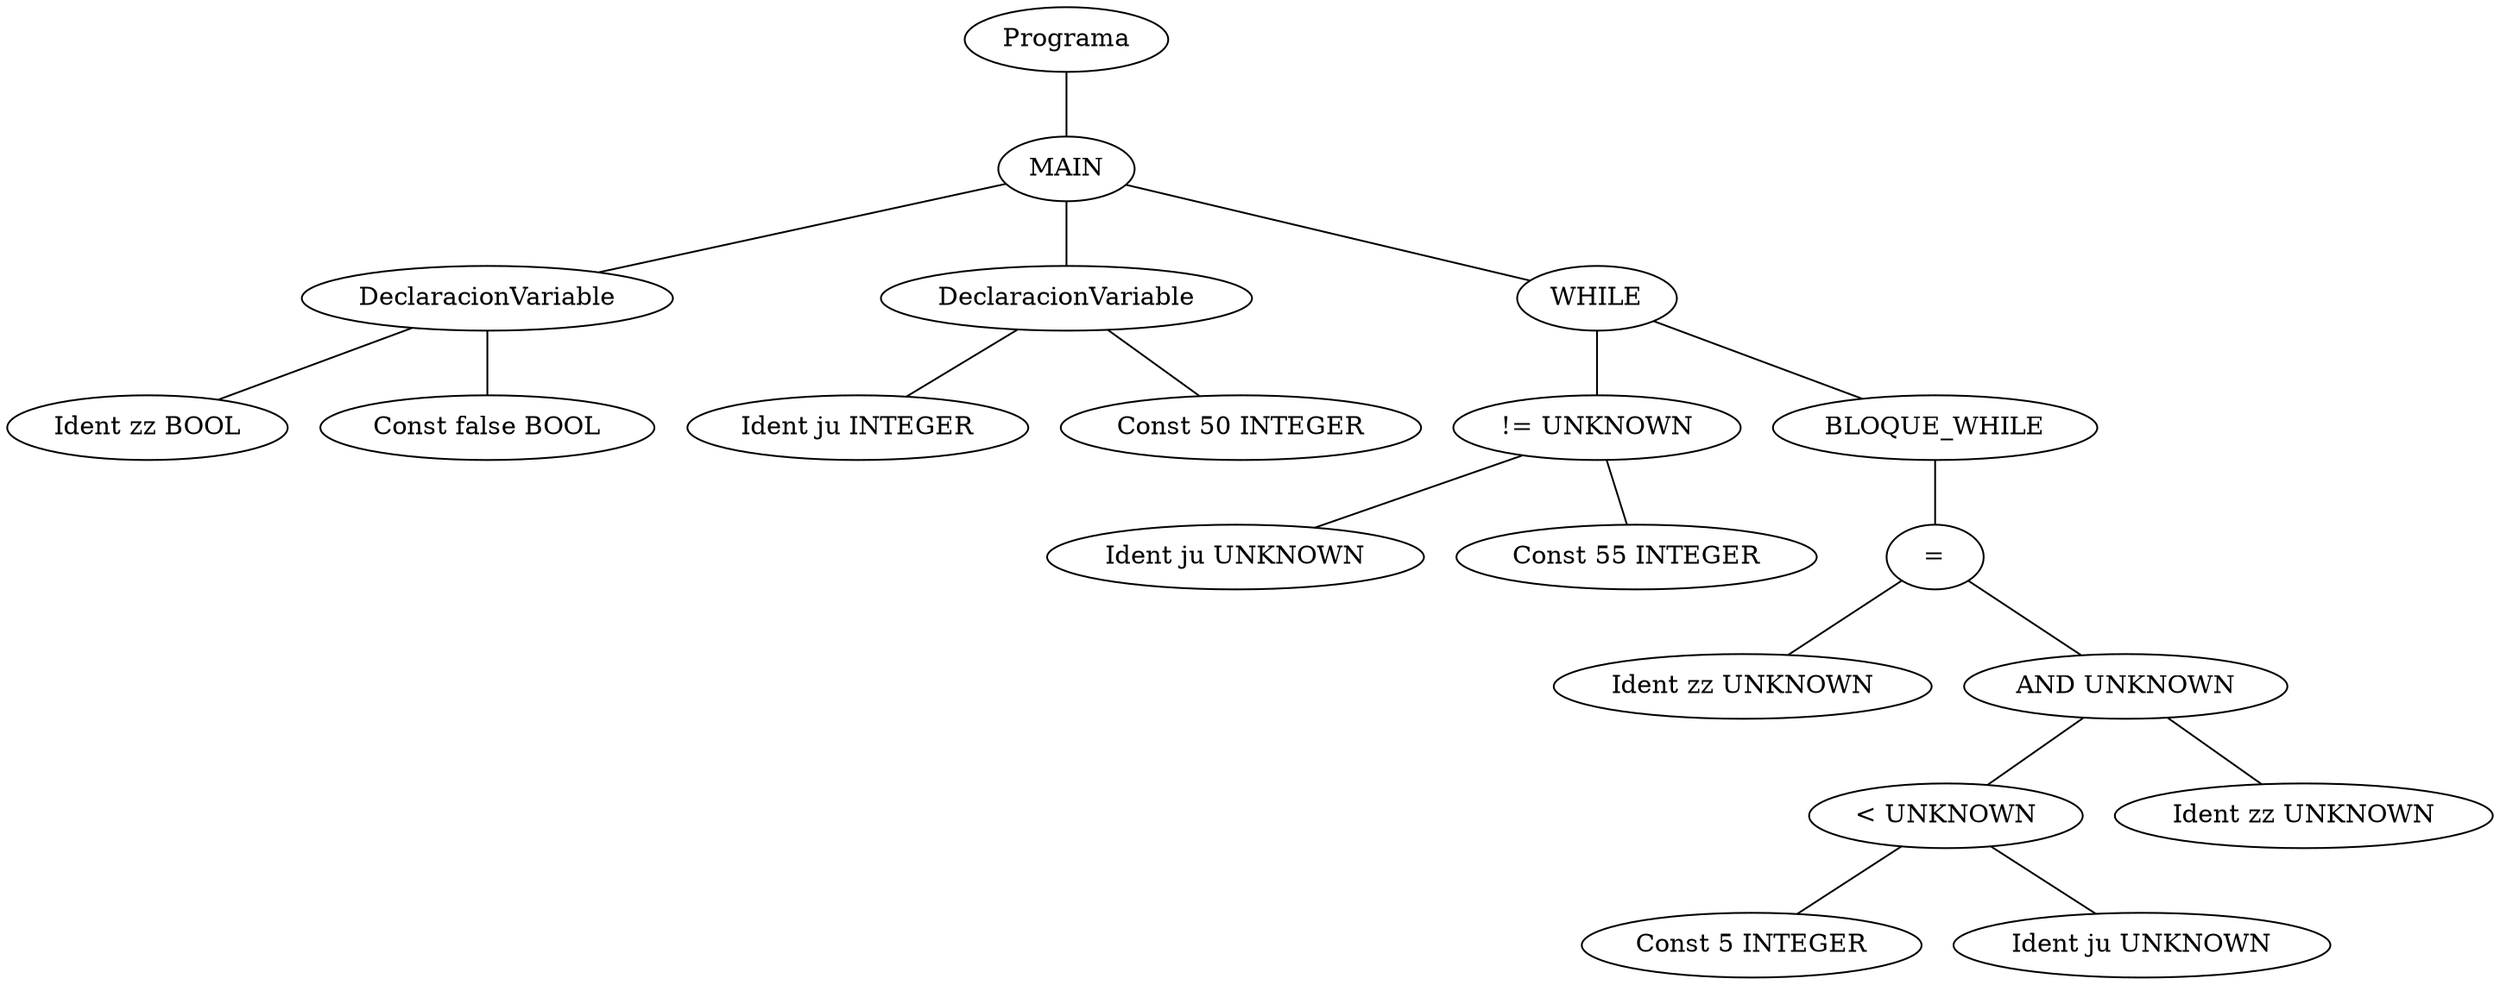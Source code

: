 graph G {1 [label="Programa"]
2 [label="MAIN"]
1 -- 2
3 [label="DeclaracionVariable"]
2 -- 3
4 [label="Ident zz BOOL"]
3 -- 4
5 [label="Const false BOOL"]
3 -- 5
6 [label="DeclaracionVariable"]
2 -- 6
7 [label="Ident ju INTEGER"]
6 -- 7
8 [label="Const 50 INTEGER"]
6 -- 8
9 [label="WHILE"]
2 -- 9
10 [label="!= UNKNOWN"]
9 -- 10
11 [label="Ident ju UNKNOWN"]
10 -- 11
12 [label="Const 55 INTEGER"]
10 -- 12
13 [label="BLOQUE_WHILE"]
9 -- 13
14 [label="="]
13 -- 14
15 [label="Ident zz UNKNOWN"]
14 -- 15
16 [label="AND UNKNOWN"]
14 -- 16
17 [label="< UNKNOWN"]
16 -- 17
18 [label="Const 5 INTEGER"]
17 -- 18
19 [label="Ident ju UNKNOWN"]
17 -- 19
20 [label="Ident zz UNKNOWN"]
16 -- 20
}
